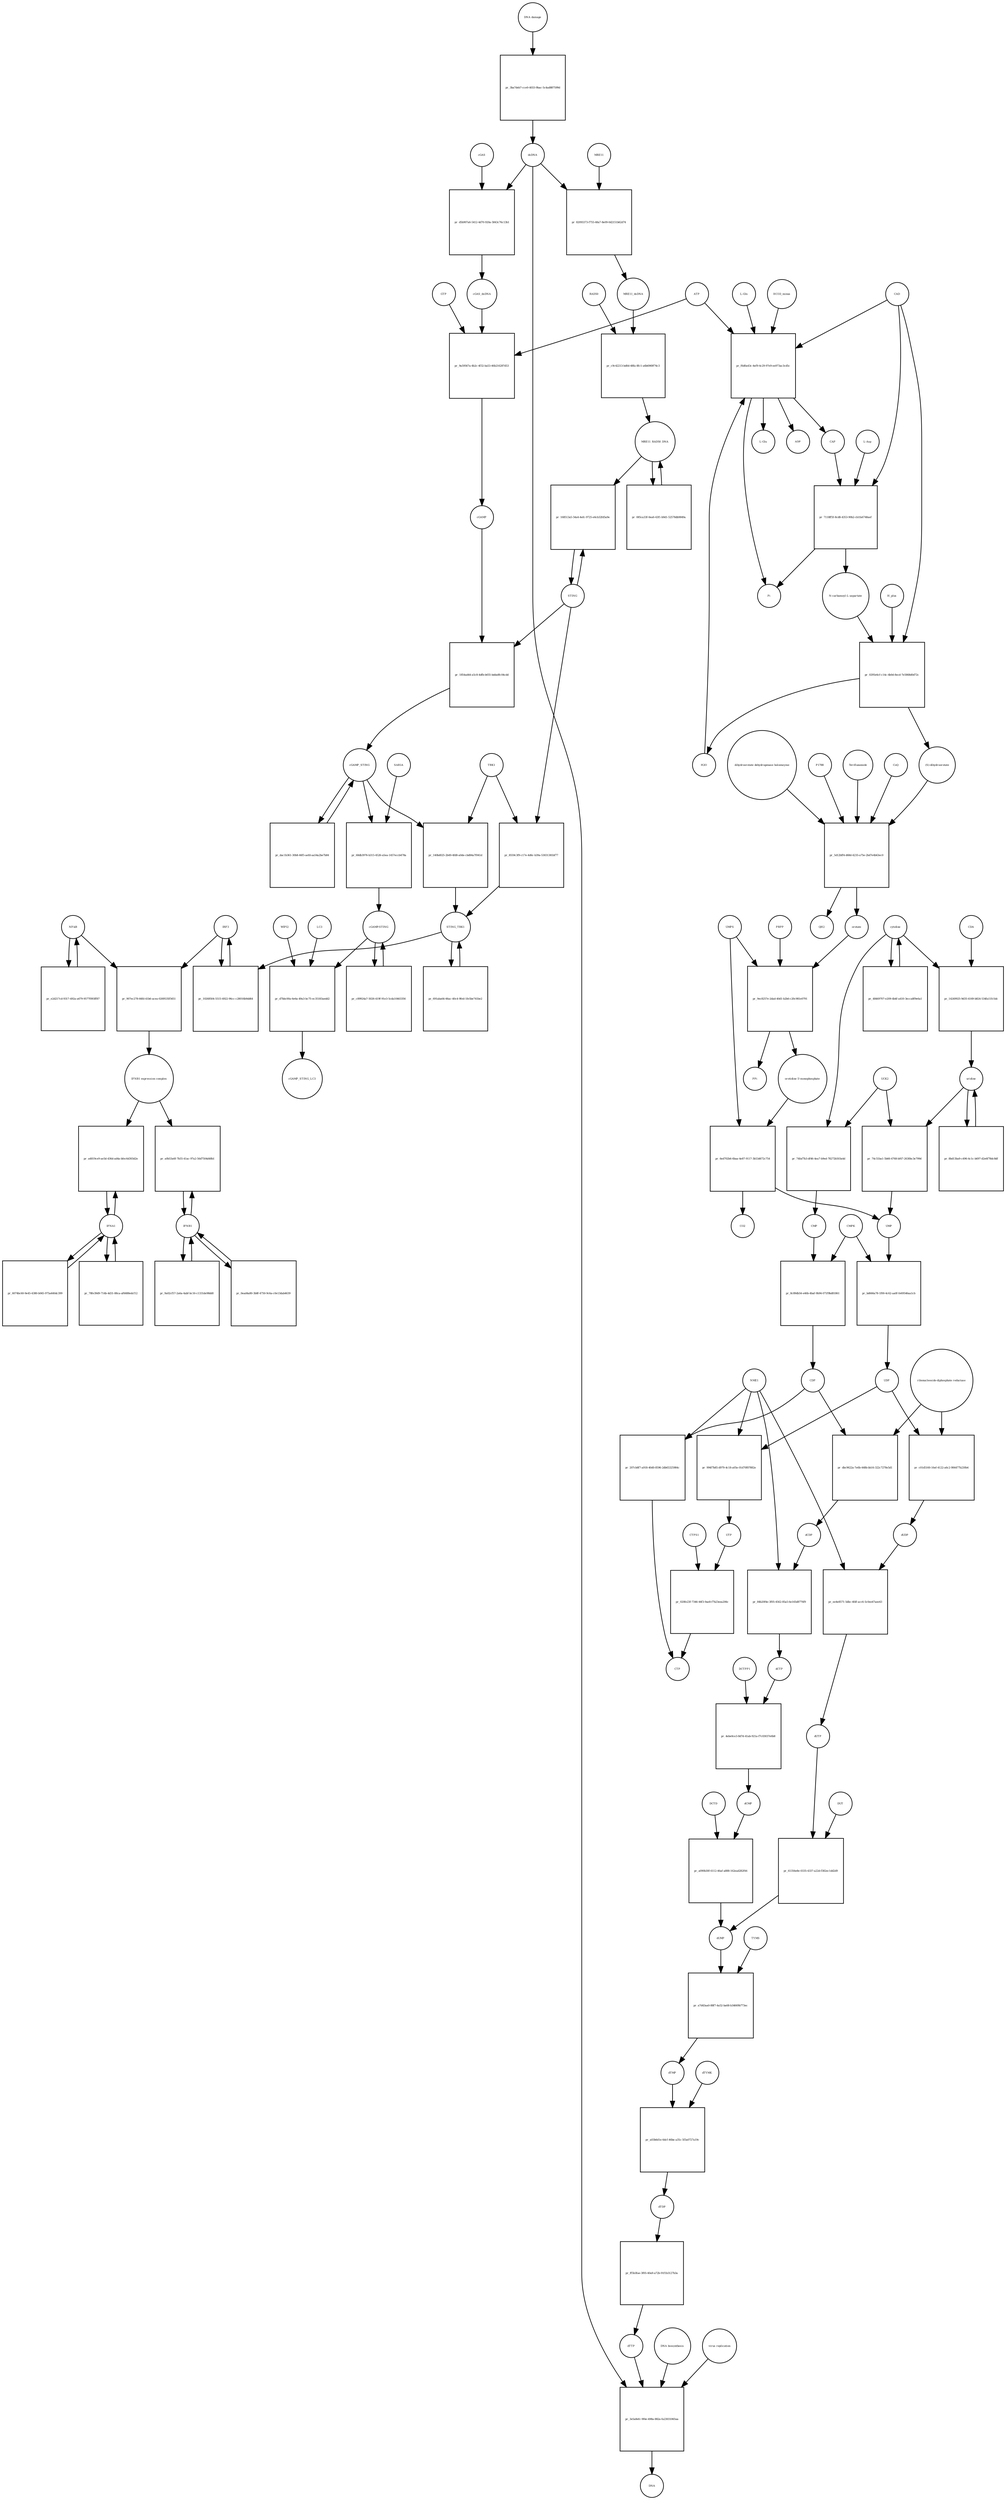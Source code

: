 strict digraph  {
"NF-kB" [annotation="urn_miriam_obo.go_GO%3A0071159", bipartite=0, cls=complex, fontsize=4, label="NF-kB", shape=circle];
"pr_907ec278-66fd-41b6-acea-0269535f5651" [annotation="", bipartite=1, cls=process, fontsize=4, label="pr_907ec278-66fd-41b6-acea-0269535f5651", shape=square];
"IFNB1 expression complex" [annotation="", bipartite=0, cls=complex, fontsize=4, label="IFNB1 expression complex", shape=circle];
IRF3 [annotation="urn_miriam_hgnc_6118|urn_miriam_uniprot_Q14653|urn_miriam_ensembl_ENSG00000126456|urn_miriam_refseq_NM_001571|urn_miriam_hgnc.symbol_IRF3|urn_miriam_ncbigene_3661", bipartite=0, cls="macromolecule multimer", fontsize=4, label=IRF3, shape=circle];
dCDP [annotation="urn_miriam_obo.chebi_CHEBI%3A28846", bipartite=0, cls="simple chemical", fontsize=4, label=dCDP, shape=circle];
"pr_84b20f4e-3f05-4562-85a5-6e165d8776f9" [annotation="", bipartite=1, cls=process, fontsize=4, label="pr_84b20f4e-3f05-4562-85a5-6e165d8776f9", shape=square];
dCTP [annotation="urn_miriam_obo.chebi_CHEBI%3A16311", bipartite=0, cls="simple chemical", fontsize=4, label=dCTP, shape=circle];
NME1 [annotation="urn_miriam_uniprot_P15531|urn_miriam_hgnc_7849", bipartite=0, cls=macromolecule, fontsize=4, label=NME1, shape=circle];
uridine [annotation="urn_miriam_obo.chebi_CHEBI%3A16704", bipartite=0, cls="simple chemical", fontsize=4, label=uridine, shape=circle];
"pr_74c51ba1-5b66-4768-bf47-2630bc3e799d" [annotation="", bipartite=1, cls=process, fontsize=4, label="pr_74c51ba1-5b66-4768-bf47-2630bc3e799d", shape=square];
UMP [annotation="urn_miriam_obo.chebi_CHEBI%3A57865", bipartite=0, cls="simple chemical", fontsize=4, label=UMP, shape=circle];
UCK2 [annotation="urn_miriam_uniprot_Q9HA47|urn_miriam_hgnc_HGNC%3A12562", bipartite=0, cls=macromolecule, fontsize=4, label=UCK2, shape=circle];
"orotidine 5'-monophosphate" [annotation="urn_miriam_obo.chebi_CHEBI%3A15842", bipartite=0, cls="simple chemical", fontsize=4, label="orotidine 5'-monophosphate", shape=circle];
"pr_6ed702b6-6baa-4e87-9117-3b53d672c754" [annotation="", bipartite=1, cls=process, fontsize=4, label="pr_6ed702b6-6baa-4e87-9117-3b53d672c754", shape=square];
UMPS [annotation="urn_miriam_ncbigene_7372|urn_miriam_refseq_NM_000373|urn_miriam_hgnc.symbol_UMPS|urn_miriam_hgnc_12563|urn_miriam_ensembl_ENSG00000114491|urn_miriam_uniprot_P11172", bipartite=0, cls="macromolecule multimer", fontsize=4, label=UMPS, shape=circle];
CO2 [annotation="urn_miriam_obo.chebi_CHEBI%3A16526", bipartite=0, cls="simple chemical", fontsize=4, label=CO2, shape=circle];
UTP [annotation="urn_miriam_obo.chebi_CHEBI%3A15713", bipartite=0, cls="simple chemical", fontsize=4, label=UTP, shape=circle];
"pr_020fe23f-7346-44f3-9ae8-f7b23eea206c" [annotation="", bipartite=1, cls=process, fontsize=4, label="pr_020fe23f-7346-44f3-9ae8-f7b23eea206c", shape=square];
CTP [annotation="urn_miriam_obo.chebi_CHEBI%3A17677", bipartite=0, cls="simple chemical", fontsize=4, label=CTP, shape=circle];
CTPS1 [annotation="urn_miriam_hgnc_HGNC%3A2519|urn_miriam_uniprot_P17812", bipartite=0, cls=macromolecule, fontsize=4, label=CTPS1, shape=circle];
UDP [annotation="urn_miriam_obo.chebi_CHEBI%3A17659", bipartite=0, cls="simple chemical", fontsize=4, label=UDP, shape=circle];
"pr_c01d5160-16ef-4122-a6c2-984477b230b4" [annotation="", bipartite=1, cls=process, fontsize=4, label="pr_c01d5160-16ef-4122-a6c2-984477b230b4", shape=square];
dUDP [annotation="urn_miriam_obo.chebi_CHEBI%3A28850", bipartite=0, cls="simple chemical", fontsize=4, label=dUDP, shape=circle];
"ribonucleoside-diphosphate reductase" [annotation="urn_miriam_brenda_1.17.4.1|urn_miriam_obo.go_GO%3A0005971", bipartite=0, cls=complex, fontsize=4, label="ribonucleoside-diphosphate reductase", shape=circle];
IFNB1 [annotation="urn_miriam_ensembl_ENSG00000171855|urn_miriam_hgnc.symbol_IFNB1|urn_miriam_hgnc_5434|urn_miriam_uniprot_P01574|urn_miriam_refseq_NM_002176|urn_miriam_ncbigene_3456", bipartite=0, cls=macromolecule, fontsize=4, label=IFNB1, shape=circle];
"pr_a0b53a6f-7b55-41ac-97a2-56d7504d48b1" [annotation="", bipartite=1, cls=process, fontsize=4, label="pr_a0b53a6f-7b55-41ac-97a2-56d7504d48b1", shape=square];
"pr_bd666a78-1f00-4c62-aa0f-fe69546aa1cb" [annotation="", bipartite=1, cls=process, fontsize=4, label="pr_bd666a78-1f00-4c62-aa0f-fe69546aa1cb", shape=square];
CMPK [annotation="urn_miriam_uniprot_P30085|urn_miriam_hgnc_HGNC%3A18170", bipartite=0, cls=macromolecule, fontsize=4, label=CMPK, shape=circle];
"cGAMP-STING" [annotation="", bipartite=0, cls=complex, fontsize=4, label="cGAMP-STING", shape=circle];
"pr_c89924a7-5026-419f-91e3-5cda10463356" [annotation="", bipartite=1, cls=process, fontsize=4, label="pr_c89924a7-5026-419f-91e3-5cda10463356", shape=square];
IFNA1 [annotation="urn_miriam_hgnc.symbol_IFNA1|urn_miriam_ncbigene_3439|urn_miriam_refseq_NM_024013|urn_miriam_uniprot_P01562|urn_miriam_hgnc_5417|urn_miriam_ensembl_ENSG00000197919", bipartite=0, cls=macromolecule, fontsize=4, label=IFNA1, shape=circle];
"pr_a4819ce9-ae5d-436d-ad4a-bfec6d303d2e" [annotation="", bipartite=1, cls=process, fontsize=4, label="pr_a4819ce9-ae5d-436d-ad4a-bfec6d303d2e", shape=square];
"pr_8bd13ba9-c496-4c1c-b697-d2e6f78dc8df" [annotation="", bipartite=1, cls=process, fontsize=4, label="pr_8bd13ba9-c496-4c1c-b697-d2e6f78dc8df", shape=square];
CDP [annotation="urn_miriam_obo.chebi_CHEBI%3A17239", bipartite=0, cls="simple chemical", fontsize=4, label=CDP, shape=circle];
"pr_dbc9622a-7e6b-448b-bb16-322c7278e5d1" [annotation="", bipartite=1, cls=process, fontsize=4, label="pr_dbc9622a-7e6b-448b-bb16-322c7278e5d1", shape=square];
"pr_207cb8f7-a918-40d0-8596-2db65325984c" [annotation="", bipartite=1, cls=process, fontsize=4, label="pr_207cb8f7-a918-40d0-8596-2db65325984c", shape=square];
dTDP [annotation="urn_miriam_obo.chebi_CHEBI%3A18075", bipartite=0, cls="simple chemical", fontsize=4, label=dTDP, shape=circle];
"pr_ff5b3fae-3f05-40a9-a72b-91f1b3127b3a" [annotation="", bipartite=1, cls=process, fontsize=4, label="pr_ff5b3fae-3f05-40a9-a72b-91f1b3127b3a", shape=square];
dTTP [annotation="urn_miriam_obo.chebi_CHEBI%3A18077", bipartite=0, cls="simple chemical", fontsize=4, label=dTTP, shape=circle];
CMP [annotation="urn_miriam_obo.chebi_CHEBI%3A17361", bipartite=0, cls="simple chemical", fontsize=4, label=CMP, shape=circle];
"pr_8c89db54-e46b-4baf-9b94-071f9bd81861" [annotation="", bipartite=1, cls=process, fontsize=4, label="pr_8c89db54-e46b-4baf-9b94-071f9bd81861", shape=square];
dUMP [annotation="urn_miriam_obo.chebi_CHEBI%3A17622", bipartite=0, cls="simple chemical", fontsize=4, label=dUMP, shape=circle];
"pr_a7d43aa0-88f7-4a52-ba68-b34669b773ec" [annotation="", bipartite=1, cls=process, fontsize=4, label="pr_a7d43aa0-88f7-4a52-ba68-b34669b773ec", shape=square];
dTMP [annotation="urn_miriam_obo.chebi_CHEBI%3A17013", bipartite=0, cls="simple chemical", fontsize=4, label=dTMP, shape=circle];
TYMS [annotation="urn_miriam_uniprot_P04818|urn_miriam_hgnc_HGNC%3A12441", bipartite=0, cls=macromolecule, fontsize=4, label=TYMS, shape=circle];
dsDNA [annotation="urn_miriam_obo.chebi_CHEBI%3A75909", bipartite=0, cls="simple chemical", fontsize=4, label=dsDNA, shape=circle];
"pr_3e5a8efc-9f4e-498a-882a-fa23031065aa" [annotation="", bipartite=1, cls=process, fontsize=4, label="pr_3e5a8efc-9f4e-498a-882a-fa23031065aa", shape=square];
DNA [annotation="", bipartite=0, cls="nucleic acid feature", fontsize=4, label=DNA, shape=circle];
"DNA biosynthesis" [annotation="urn_miriam_obo.go_GO%3A0071897", bipartite=0, cls=phenotype, fontsize=4, label="DNA biosynthesis", shape=circle];
"virus replication" [annotation="urn_miriam_obo.go_GO%3A0019079", bipartite=0, cls=phenotype, fontsize=4, label="virus replication", shape=circle];
MRE11_RAD50_DNA [annotation="", bipartite=0, cls=complex, fontsize=4, label=MRE11_RAD50_DNA, shape=circle];
"pr_085ca33f-0ea6-43f1-b9d1-52578db9849a" [annotation="", bipartite=1, cls=process, fontsize=4, label="pr_085ca33f-0ea6-43f1-b9d1-52578db9849a", shape=square];
"pr_4ebe0ce3-8d7d-41ab-921a-f7c03037e6b8" [annotation="", bipartite=1, cls=process, fontsize=4, label="pr_4ebe0ce3-8d7d-41ab-921a-f7c03037e6b8", shape=square];
dCMP [annotation="urn_miriam_obo.chebi_CHEBI%3A15918", bipartite=0, cls="simple chemical", fontsize=4, label=dCMP, shape=circle];
DCTPP1 [annotation="urn_miriam_uniprot_Q9H773|urn_miriam_hgnc_HGNC%3A28777", bipartite=0, cls=macromolecule, fontsize=4, label=DCTPP1, shape=circle];
"pr_0ead4a80-3b8f-4750-9c6a-c0e13dab4639" [annotation="", bipartite=1, cls=process, fontsize=4, label="pr_0ead4a80-3b8f-4750-9c6a-c0e13dab4639", shape=square];
"pr_9a02cf57-2a6a-4abf-bc16-c1331de98dd0" [annotation="", bipartite=1, cls=process, fontsize=4, label="pr_9a02cf57-2a6a-4abf-bc16-c1331de98dd0", shape=square];
ATP [annotation="urn_miriam_obo.chebi_CHEBI%3A15422", bipartite=0, cls="simple chemical", fontsize=4, label=ATP, shape=circle];
"pr_9a59567a-4b2c-4f32-ba53-46b216287d53" [annotation="", bipartite=1, cls=process, fontsize=4, label="pr_9a59567a-4b2c-4f32-ba53-46b216287d53", shape=square];
GTP [annotation="urn_miriam_obo.chebi_CHEBI%3A15996", bipartite=0, cls="simple chemical", fontsize=4, label=GTP, shape=circle];
cGAMP [annotation="urn_miriam_obo.chebi_CHEBI%3A75947", bipartite=0, cls="simple chemical", fontsize=4, label=cGAMP, shape=circle];
cGAS_dsDNA [annotation=urn_miriam_pubmed_28363908, bipartite=0, cls=complex, fontsize=4, label=cGAS_dsDNA, shape=circle];
cytidine [annotation="urn_miriam_obo.chebi_CHEBI%3A17562", bipartite=0, cls="simple chemical", fontsize=4, label=cytidine, shape=circle];
"pr_74faf7b3-df46-4ea7-b9ed-78272b503a4d" [annotation="", bipartite=1, cls=process, fontsize=4, label="pr_74faf7b3-df46-4ea7-b9ed-78272b503a4d", shape=square];
"pr_1854ad44-a5c8-4dfb-b655-bdda8fc04cdd" [annotation="", bipartite=1, cls=process, fontsize=4, label="pr_1854ad44-a5c8-4dfb-b655-bdda8fc04cdd", shape=square];
STING [annotation=urn_miriam_uniprot_Q86WV6, bipartite=0, cls="macromolecule multimer", fontsize=4, label=STING, shape=circle];
cGAMP_STING [annotation="urn_miriam_obo.go_GO%3A1990231", bipartite=0, cls=complex, fontsize=4, label=cGAMP_STING, shape=circle];
"L-Gln" [annotation="urn_miriam_obo.chebi_CHEBI%3A18050", bipartite=0, cls="simple chemical", fontsize=4, label="L-Gln", shape=circle];
"pr_f6d0a43c-4ef9-4c29-97e9-ee973ac3cd5c" [annotation="", bipartite=1, cls=process, fontsize=4, label="pr_f6d0a43c-4ef9-4c29-97e9-ee973ac3cd5c", shape=square];
CAP [annotation="urn_miriam_obo.chebi_CHEBI%3A17672", bipartite=0, cls="simple chemical", fontsize=4, label=CAP, shape=circle];
CAD [annotation="urn_miriam_refseq_NM_001306079|urn_miriam_hgnc_1424|urn_miriam_hgnc.symbol_CAD|urn_miriam_uniprot_P27708|urn_miriam_ncbigene_790|urn_miriam_ensembl_ENSG00000084774", bipartite=0, cls=macromolecule, fontsize=4, label=CAD, shape=circle];
HCO3_minus [annotation="urn_miriam_obo.chebi_CHEBI%3A17544", bipartite=0, cls="simple chemical", fontsize=4, label=HCO3_minus, shape=circle];
H2O [annotation="urn_miriam_obo.chebi_CHEBI%3A15377", bipartite=0, cls="simple chemical", fontsize=4, label=H2O, shape=circle];
"L-Glu" [annotation="urn_miriam_obo.chebi_CHEBI%3A16015", bipartite=0, cls="simple chemical", fontsize=4, label="L-Glu", shape=circle];
ADP [annotation="urn_miriam_obo.chebi_CHEBI%3A16761", bipartite=0, cls="simple chemical", fontsize=4, label=ADP, shape=circle];
Pi [annotation="urn_miriam_obo.chebi_CHEBI%3A18367", bipartite=0, cls="simple chemical", fontsize=4, label=Pi, shape=circle];
"pr_994f7b85-d979-4c18-a05e-01d70f87882e" [annotation="", bipartite=1, cls=process, fontsize=4, label="pr_994f7b85-d979-4c18-a05e-01d70f87882e", shape=square];
"N-carbamoyl-L-aspartate" [annotation="urn_miriam_obo.chebi_CHEBI%3A32814", bipartite=0, cls="simple chemical", fontsize=4, label="N-carbamoyl-L-aspartate", shape=circle];
"pr_0295e6cf-c14c-4b0d-8ecd-7e5868d0d72c" [annotation="", bipartite=1, cls=process, fontsize=4, label="pr_0295e6cf-c14c-4b0d-8ecd-7e5868d0d72c", shape=square];
"(S)-dihydroorotate" [annotation="urn_miriam_obo.chebi_CHEBI%3A30864", bipartite=0, cls="simple chemical", fontsize=4, label="(S)-dihydroorotate", shape=circle];
H_plus [annotation="urn_miriam_obo.chebi_CHEBI%3A15378", bipartite=0, cls="simple chemical", fontsize=4, label=H_plus, shape=circle];
"pr_e2d217cd-9317-492a-a679-9577f093ff87" [annotation="", bipartite=1, cls=process, fontsize=4, label="pr_e2d217cd-9317-492a-a679-9577f093ff87", shape=square];
"pr_78fe39d9-714b-4d31-88ca-af6688edcf12" [annotation="", bipartite=1, cls=process, fontsize=4, label="pr_78fe39d9-714b-4d31-88ca-af6688edcf12", shape=square];
TBK1 [annotation="urn_miriam_hgnc.symbol_TBK1|urn_miriam_ensembl_ENSG00000183735|urn_miriam_uniprot_Q9UHD2|urn_miriam_refseq_NM_013254|urn_miriam_hgnc_11584|urn_miriam_ncbigene_29110", bipartite=0, cls=macromolecule, fontsize=4, label=TBK1, shape=circle];
"pr_140bd025-2b49-4fd8-a0de-cbd84a7f041d" [annotation="", bipartite=1, cls=process, fontsize=4, label="pr_140bd025-2b49-4fd8-a0de-cbd84a7f041d", shape=square];
STING_TBK1 [annotation=urn_miriam_pubmed_30842653, bipartite=0, cls=complex, fontsize=4, label=STING_TBK1, shape=circle];
"pr_168513a5-54a4-4efc-9725-e6cb32fd5a9e" [annotation="", bipartite=1, cls=process, fontsize=4, label="pr_168513a5-54a4-4efc-9725-e6cb32fd5a9e", shape=square];
"pr_6074bc60-9e45-4380-b045-975a440dc399" [annotation="", bipartite=1, cls=process, fontsize=4, label="pr_6074bc60-9e45-4380-b045-975a440dc399", shape=square];
"pr_d5b907a6-5412-4d70-920a-5843c76c13b1" [annotation="", bipartite=1, cls=process, fontsize=4, label="pr_d5b907a6-5412-4d70-920a-5843c76c13b1", shape=square];
cGAS [annotation="urn_miriam_ensembl_ENSG00000164430|urn_miriam_hgnc_21367|urn_miriam_ncbigene_115004|urn_miriam_uniprot_Q8N884|urn_miriam_hgnc.symbol_CGAS|urn_miriam_refseq_NM_138441", bipartite=0, cls=macromolecule, fontsize=4, label=cGAS, shape=circle];
"pr_691aba64-66ac-40c4-9fed-1fe5be741be2" [annotation="", bipartite=1, cls=process, fontsize=4, label="pr_691aba64-66ac-40c4-9fed-1fe5be741be2", shape=square];
orotate [annotation="urn_miriam_obo.chebi_CHEBI%3A30839", bipartite=0, cls="simple chemical", fontsize=4, label=orotate, shape=circle];
"pr_9ec8257e-2dad-40d1-b2b6-c20c981e0791" [annotation="", bipartite=1, cls=process, fontsize=4, label="pr_9ec8257e-2dad-40d1-b2b6-c20c981e0791", shape=square];
PRPP [annotation="urn_miriam_obo.chebi_CHEBI%3A17111", bipartite=0, cls="simple chemical", fontsize=4, label=PRPP, shape=circle];
PPi [annotation="urn_miriam_obo.chebi_CHEBI%3A18361", bipartite=0, cls="simple chemical", fontsize=4, label=PPi, shape=circle];
"pr_48469707-e209-4b4f-a410-3ecca8f9e6a1" [annotation="", bipartite=1, cls=process, fontsize=4, label="pr_48469707-e209-4b4f-a410-3ecca8f9e6a1", shape=square];
"pr_10268504-5515-4922-96cc-c28016b9dd64" [annotation="", bipartite=1, cls=process, fontsize=4, label="pr_10268504-5515-4922-96cc-c28016b9dd64", shape=square];
"pr_dac1b361-30b8-46f5-aefd-aa54a2be7b84" [annotation="", bipartite=1, cls=process, fontsize=4, label="pr_dac1b361-30b8-46f5-aefd-aa54a2be7b84", shape=square];
RAD50 [annotation="urn_miriam_ncbigene_10111|urn_miriam_refseq_NM_005732|urn_miriam_uniprot_Q92878|urn_miriam_hgnc.symbol_RAD50|urn_miriam_ensembl_ENSG00000113522|urn_miriam_hgnc_9816", bipartite=0, cls="macromolecule multimer", fontsize=4, label=RAD50, shape=circle];
"pr_c9c42213-bd0d-48fa-8fc1-a6b6969f74c3" [annotation="", bipartite=1, cls=process, fontsize=4, label="pr_c9c42213-bd0d-48fa-8fc1-a6b6969f74c3", shape=square];
MRE11_dsDNA [annotation="urn_miriam_obo.go_GO%3A0003690", bipartite=0, cls=complex, fontsize=4, label=MRE11_dsDNA, shape=circle];
"pr_5d12bff4-d68d-4235-a75e-2bd7e4b63ec0" [annotation="", bipartite=1, cls=process, fontsize=4, label="pr_5d12bff4-d68d-4235-a75e-2bd7e4b63ec0", shape=square];
"dihydroorotate dehydrogenase holoenzyme" [annotation="urn_miriam_ncbigene_1723|urn_miriam_hgnc_HGNC%3A2867|urn_miriam_hgnc.symbol_DHODH", bipartite=0, cls="simple chemical", fontsize=4, label="dihydroorotate dehydrogenase holoenzyme", shape=circle];
P1788 [annotation=urn_miriam_pubmed_31740051, bipartite=0, cls="simple chemical", fontsize=4, label=P1788, shape=circle];
Teriflunomide [annotation=urn_miriam_drugbank_DB08880, bipartite=0, cls="simple chemical", fontsize=4, label=Teriflunomide, shape=circle];
CoQ [annotation="urn_miriam_obo.chebi_CHEBI%3A16389", bipartite=0, cls="simple chemical", fontsize=4, label=CoQ, shape=circle];
QH2 [annotation="urn_miriam_obo.chebi_CHEBI%3A17976", bipartite=0, cls="simple chemical", fontsize=4, label=QH2, shape=circle];
"pr_ee4e8571-5dbc-4fdf-acc6-5c0ee47aee43" [annotation="", bipartite=1, cls=process, fontsize=4, label="pr_ee4e8571-5dbc-4fdf-acc6-5c0ee47aee43", shape=square];
dUTP [annotation="urn_miriam_obo.chebi_CHEBI%3A17625", bipartite=0, cls="simple chemical", fontsize=4, label=dUTP, shape=circle];
"pr_14249925-9d35-4169-b824-534fa11fc5dc" [annotation="", bipartite=1, cls=process, fontsize=4, label="pr_14249925-9d35-4169-b824-534fa11fc5dc", shape=square];
CDA [annotation="urn_miriam_uniprot_P32320|urn_miriam_ncbigene_978|urn_miriam_refseq_NM_001785|urn_miriam_ensembl_ENSG00000158825|urn_miriam_hgnc.symbol_CDA|urn_miriam_hgnc_1712", bipartite=0, cls=macromolecule, fontsize=4, label=CDA, shape=circle];
"pr_61356e8e-0335-4337-a22d-f382ec1dd2d9" [annotation="", bipartite=1, cls=process, fontsize=4, label="pr_61356e8e-0335-4337-a22d-f382ec1dd2d9", shape=square];
DUT [annotation="urn_miriam_hgnc_HGNC%3A3078|urn_miriam_uniprot_P33316", bipartite=0, cls=macromolecule, fontsize=4, label=DUT, shape=circle];
"pr_d7bbc00a-6e6a-49a3-bc75-ec35183aedd2" [annotation="", bipartite=1, cls=process, fontsize=4, label="pr_d7bbc00a-6e6a-49a3-bc75-ec35183aedd2", shape=square];
LC3 [annotation="", bipartite=0, cls=macromolecule, fontsize=4, label=LC3, shape=circle];
cGAMP_STING_LC3 [annotation="", bipartite=0, cls=complex, fontsize=4, label=cGAMP_STING_LC3, shape=circle];
WIPI2 [annotation="urn_miriam_refseq_NM_015610|urn_miriam_hgnc_32225|urn_miriam_hgnc.symbol_WIPI2|urn_miriam_ensembl_ENSG00000157954|urn_miriam_ncbigene_26100|urn_miriam_uniprot_Q9Y4P8", bipartite=0, cls=macromolecule, fontsize=4, label=WIPI2, shape=circle];
"pr_7118ff5f-8cd8-4353-90b2-cb1fa6748aef" [annotation="", bipartite=1, cls=process, fontsize=4, label="pr_7118ff5f-8cd8-4353-90b2-cb1fa6748aef", shape=square];
"L-Asp" [annotation="urn_miriam_obo.chebi_CHEBI%3A29991", bipartite=0, cls="simple chemical", fontsize=4, label="L-Asp", shape=circle];
"pr_82093373-f755-48a7-8e09-0d2151b62d74" [annotation="", bipartite=1, cls=process, fontsize=4, label="pr_82093373-f755-48a7-8e09-0d2151b62d74", shape=square];
MRE11 [annotation="urn_miriam_hgnc.symbol_MRE11|urn_miriam_ncbigene_4361|urn_miriam_uniprot_P49959|urn_miriam_ensembl_ENSG00000020922|urn_miriam_refseq_NM_005591|urn_miriam_hgnc_7230", bipartite=0, cls="macromolecule multimer", fontsize=4, label=MRE11, shape=circle];
"pr_a03b6d1e-6dcf-46be-a35c-5f3a0727a19c" [annotation="", bipartite=1, cls=process, fontsize=4, label="pr_a03b6d1e-6dcf-46be-a35c-5f3a0727a19c", shape=square];
dTYMK [annotation="urn_miriam_uniprot_P23919|urn_miriam_hgnc_HGNC%3A3061", bipartite=0, cls=macromolecule, fontsize=4, label=dTYMK, shape=circle];
"pr_68db3976-b315-4526-a5ea-1457eccb478a" [annotation="", bipartite=1, cls=process, fontsize=4, label="pr_68db3976-b315-4526-a5ea-1457eccb478a", shape=square];
SAR1A [annotation="urn_miriam_uniprot_Q9NR31|urn_miriam_ensembl_ENSG00000079332|urn_miriam_hgnc_10534|urn_miriam_hgnc.symbol_SAR1A|urn_miriam_refseq_NM_001142648|urn_miriam_ncbigene_56681", bipartite=0, cls=macromolecule, fontsize=4, label=SAR1A, shape=circle];
"pr_8559c3f9-c17e-4d6c-b39a-53031381bf77" [annotation="", bipartite=1, cls=process, fontsize=4, label="pr_8559c3f9-c17e-4d6c-b39a-53031381bf77", shape=square];
"pr_3ba7deb7-cce0-4033-9bac-5c4ad887599d" [annotation="", bipartite=1, cls=process, fontsize=4, label="pr_3ba7deb7-cce0-4033-9bac-5c4ad887599d", shape=square];
"DNA damage" [annotation="", bipartite=0, cls=phenotype, fontsize=4, label="DNA damage", shape=circle];
"pr_a090b30f-6112-46af-a888-162ead282f44" [annotation="", bipartite=1, cls=process, fontsize=4, label="pr_a090b30f-6112-46af-a888-162ead282f44", shape=square];
DCTD [annotation="urn_miriam_uniprot_P32321|urn_miriam_hgnc_HGNC%3A2710", bipartite=0, cls=macromolecule, fontsize=4, label=DCTD, shape=circle];
"NF-kB" -> "pr_907ec278-66fd-41b6-acea-0269535f5651"  [annotation="", interaction_type=consumption];
"NF-kB" -> "pr_e2d217cd-9317-492a-a679-9577f093ff87"  [annotation="", interaction_type=consumption];
"pr_907ec278-66fd-41b6-acea-0269535f5651" -> "IFNB1 expression complex"  [annotation="", interaction_type=production];
"IFNB1 expression complex" -> "pr_a0b53a6f-7b55-41ac-97a2-56d7504d48b1"  [annotation=urn_miriam_pubmed_20610653, interaction_type=stimulation];
"IFNB1 expression complex" -> "pr_a4819ce9-ae5d-436d-ad4a-bfec6d303d2e"  [annotation=urn_miriam_pubmed_16979567, interaction_type=stimulation];
IRF3 -> "pr_907ec278-66fd-41b6-acea-0269535f5651"  [annotation="", interaction_type=consumption];
IRF3 -> "pr_10268504-5515-4922-96cc-c28016b9dd64"  [annotation="", interaction_type=consumption];
dCDP -> "pr_84b20f4e-3f05-4562-85a5-6e165d8776f9"  [annotation="", interaction_type=consumption];
"pr_84b20f4e-3f05-4562-85a5-6e165d8776f9" -> dCTP  [annotation="", interaction_type=production];
dCTP -> "pr_4ebe0ce3-8d7d-41ab-921a-f7c03037e6b8"  [annotation="", interaction_type=consumption];
NME1 -> "pr_84b20f4e-3f05-4562-85a5-6e165d8776f9"  [annotation=urn_miriam_pubmed_17827303, interaction_type=catalysis];
NME1 -> "pr_207cb8f7-a918-40d0-8596-2db65325984c"  [annotation=urn_miriam_pubmed_28458037, interaction_type=catalysis];
NME1 -> "pr_994f7b85-d979-4c18-a05e-01d70f87882e"  [annotation=urn_miriam_pubmed_28458037, interaction_type=catalysis];
NME1 -> "pr_ee4e8571-5dbc-4fdf-acc6-5c0ee47aee43"  [annotation=urn_miriam_pubmed_17827303, interaction_type=catalysis];
uridine -> "pr_74c51ba1-5b66-4768-bf47-2630bc3e799d"  [annotation="", interaction_type=consumption];
uridine -> "pr_8bd13ba9-c496-4c1c-b697-d2e6f78dc8df"  [annotation="", interaction_type=consumption];
"pr_74c51ba1-5b66-4768-bf47-2630bc3e799d" -> UMP  [annotation="", interaction_type=production];
UMP -> "pr_bd666a78-1f00-4c62-aa0f-fe69546aa1cb"  [annotation="", interaction_type=consumption];
UCK2 -> "pr_74c51ba1-5b66-4768-bf47-2630bc3e799d"  [annotation=urn_miriam_pubmed_15130468, interaction_type=catalysis];
UCK2 -> "pr_74faf7b3-df46-4ea7-b9ed-78272b503a4d"  [annotation=urn_miriam_pubmed_15130468, interaction_type=catalysis];
"orotidine 5'-monophosphate" -> "pr_6ed702b6-6baa-4e87-9117-3b53d672c754"  [annotation="", interaction_type=consumption];
"pr_6ed702b6-6baa-4e87-9117-3b53d672c754" -> UMP  [annotation="", interaction_type=production];
"pr_6ed702b6-6baa-4e87-9117-3b53d672c754" -> CO2  [annotation="", interaction_type=production];
UMPS -> "pr_6ed702b6-6baa-4e87-9117-3b53d672c754"  [annotation=urn_miriam_reactome_REACT_1698, interaction_type=catalysis];
UMPS -> "pr_9ec8257e-2dad-40d1-b2b6-c20c981e0791"  [annotation=urn_miriam_reactome_REACT_1698, interaction_type=catalysis];
UTP -> "pr_020fe23f-7346-44f3-9ae8-f7b23eea206c"  [annotation="", interaction_type=consumption];
"pr_020fe23f-7346-44f3-9ae8-f7b23eea206c" -> CTP  [annotation="", interaction_type=production];
CTPS1 -> "pr_020fe23f-7346-44f3-9ae8-f7b23eea206c"  [annotation=urn_miriam_pubmed_5411547, interaction_type=catalysis];
UDP -> "pr_c01d5160-16ef-4122-a6c2-984477b230b4"  [annotation="", interaction_type=consumption];
UDP -> "pr_994f7b85-d979-4c18-a05e-01d70f87882e"  [annotation="", interaction_type=consumption];
"pr_c01d5160-16ef-4122-a6c2-984477b230b4" -> dUDP  [annotation="", interaction_type=production];
dUDP -> "pr_ee4e8571-5dbc-4fdf-acc6-5c0ee47aee43"  [annotation="", interaction_type=consumption];
"ribonucleoside-diphosphate reductase" -> "pr_c01d5160-16ef-4122-a6c2-984477b230b4"  [annotation=urn_miriam_pubmed_24809024, interaction_type=catalysis];
"ribonucleoside-diphosphate reductase" -> "pr_dbc9622a-7e6b-448b-bb16-322c7278e5d1"  [annotation=urn_miriam_pubmed_24809024, interaction_type=catalysis];
IFNB1 -> "pr_a0b53a6f-7b55-41ac-97a2-56d7504d48b1"  [annotation="", interaction_type=consumption];
IFNB1 -> "pr_0ead4a80-3b8f-4750-9c6a-c0e13dab4639"  [annotation="", interaction_type=consumption];
IFNB1 -> "pr_9a02cf57-2a6a-4abf-bc16-c1331de98dd0"  [annotation="", interaction_type=consumption];
"pr_a0b53a6f-7b55-41ac-97a2-56d7504d48b1" -> IFNB1  [annotation="", interaction_type=production];
"pr_bd666a78-1f00-4c62-aa0f-fe69546aa1cb" -> UDP  [annotation="", interaction_type=production];
CMPK -> "pr_bd666a78-1f00-4c62-aa0f-fe69546aa1cb"  [annotation=urn_miriam_pubmed_10462544, interaction_type=catalysis];
CMPK -> "pr_8c89db54-e46b-4baf-9b94-071f9bd81861"  [annotation=urn_miriam_pubmed_10462544, interaction_type=catalysis];
"cGAMP-STING" -> "pr_c89924a7-5026-419f-91e3-5cda10463356"  [annotation="", interaction_type=consumption];
"cGAMP-STING" -> "pr_d7bbc00a-6e6a-49a3-bc75-ec35183aedd2"  [annotation="", interaction_type=consumption];
"pr_c89924a7-5026-419f-91e3-5cda10463356" -> "cGAMP-STING"  [annotation="", interaction_type=production];
IFNA1 -> "pr_a4819ce9-ae5d-436d-ad4a-bfec6d303d2e"  [annotation="", interaction_type=consumption];
IFNA1 -> "pr_78fe39d9-714b-4d31-88ca-af6688edcf12"  [annotation="", interaction_type=consumption];
IFNA1 -> "pr_6074bc60-9e45-4380-b045-975a440dc399"  [annotation="", interaction_type=consumption];
"pr_a4819ce9-ae5d-436d-ad4a-bfec6d303d2e" -> IFNA1  [annotation="", interaction_type=production];
"pr_8bd13ba9-c496-4c1c-b697-d2e6f78dc8df" -> uridine  [annotation="", interaction_type=production];
CDP -> "pr_dbc9622a-7e6b-448b-bb16-322c7278e5d1"  [annotation="", interaction_type=consumption];
CDP -> "pr_207cb8f7-a918-40d0-8596-2db65325984c"  [annotation="", interaction_type=consumption];
"pr_dbc9622a-7e6b-448b-bb16-322c7278e5d1" -> dCDP  [annotation="", interaction_type=production];
"pr_207cb8f7-a918-40d0-8596-2db65325984c" -> CTP  [annotation="", interaction_type=production];
dTDP -> "pr_ff5b3fae-3f05-40a9-a72b-91f1b3127b3a"  [annotation="", interaction_type=consumption];
"pr_ff5b3fae-3f05-40a9-a72b-91f1b3127b3a" -> dTTP  [annotation="", interaction_type=production];
dTTP -> "pr_3e5a8efc-9f4e-498a-882a-fa23031065aa"  [annotation="", interaction_type=consumption];
CMP -> "pr_8c89db54-e46b-4baf-9b94-071f9bd81861"  [annotation="", interaction_type=consumption];
"pr_8c89db54-e46b-4baf-9b94-071f9bd81861" -> CDP  [annotation="", interaction_type=production];
dUMP -> "pr_a7d43aa0-88f7-4a52-ba68-b34669b773ec"  [annotation="", interaction_type=consumption];
"pr_a7d43aa0-88f7-4a52-ba68-b34669b773ec" -> dTMP  [annotation="", interaction_type=production];
dTMP -> "pr_a03b6d1e-6dcf-46be-a35c-5f3a0727a19c"  [annotation="", interaction_type=consumption];
TYMS -> "pr_a7d43aa0-88f7-4a52-ba68-b34669b773ec"  [annotation=urn_miriam_pubmed_3099389, interaction_type=catalysis];
dsDNA -> "pr_3e5a8efc-9f4e-498a-882a-fa23031065aa"  [annotation="", interaction_type=consumption];
dsDNA -> "pr_d5b907a6-5412-4d70-920a-5843c76c13b1"  [annotation="", interaction_type=consumption];
dsDNA -> "pr_82093373-f755-48a7-8e09-0d2151b62d74"  [annotation="", interaction_type=consumption];
"pr_3e5a8efc-9f4e-498a-882a-fa23031065aa" -> DNA  [annotation="", interaction_type=production];
"DNA biosynthesis" -> "pr_3e5a8efc-9f4e-498a-882a-fa23031065aa"  [annotation="", interaction_type=catalysis];
"virus replication" -> "pr_3e5a8efc-9f4e-498a-882a-fa23031065aa"  [annotation="", interaction_type=inhibition];
MRE11_RAD50_DNA -> "pr_085ca33f-0ea6-43f1-b9d1-52578db9849a"  [annotation="", interaction_type=consumption];
MRE11_RAD50_DNA -> "pr_168513a5-54a4-4efc-9725-e6cb32fd5a9e"  [annotation=urn_miriam_pubmed_23388631, interaction_type=catalysis];
"pr_085ca33f-0ea6-43f1-b9d1-52578db9849a" -> MRE11_RAD50_DNA  [annotation="", interaction_type=production];
"pr_4ebe0ce3-8d7d-41ab-921a-f7c03037e6b8" -> dCMP  [annotation="", interaction_type=production];
dCMP -> "pr_a090b30f-6112-46af-a888-162ead282f44"  [annotation="", interaction_type=consumption];
DCTPP1 -> "pr_4ebe0ce3-8d7d-41ab-921a-f7c03037e6b8"  [annotation=urn_miriam_pubmed_13788541, interaction_type=catalysis];
"pr_0ead4a80-3b8f-4750-9c6a-c0e13dab4639" -> IFNB1  [annotation="", interaction_type=production];
"pr_9a02cf57-2a6a-4abf-bc16-c1331de98dd0" -> IFNB1  [annotation="", interaction_type=production];
ATP -> "pr_9a59567a-4b2c-4f32-ba53-46b216287d53"  [annotation="", interaction_type=consumption];
ATP -> "pr_f6d0a43c-4ef9-4c29-97e9-ee973ac3cd5c"  [annotation="", interaction_type=consumption];
"pr_9a59567a-4b2c-4f32-ba53-46b216287d53" -> cGAMP  [annotation="", interaction_type=production];
GTP -> "pr_9a59567a-4b2c-4f32-ba53-46b216287d53"  [annotation="", interaction_type=consumption];
cGAMP -> "pr_1854ad44-a5c8-4dfb-b655-bdda8fc04cdd"  [annotation="", interaction_type=consumption];
cGAS_dsDNA -> "pr_9a59567a-4b2c-4f32-ba53-46b216287d53"  [annotation=urn_miriam_pubmed_29622565, interaction_type=catalysis];
cytidine -> "pr_74faf7b3-df46-4ea7-b9ed-78272b503a4d"  [annotation="", interaction_type=consumption];
cytidine -> "pr_48469707-e209-4b4f-a410-3ecca8f9e6a1"  [annotation="", interaction_type=consumption];
cytidine -> "pr_14249925-9d35-4169-b824-534fa11fc5dc"  [annotation="", interaction_type=consumption];
"pr_74faf7b3-df46-4ea7-b9ed-78272b503a4d" -> CMP  [annotation="", interaction_type=production];
"pr_1854ad44-a5c8-4dfb-b655-bdda8fc04cdd" -> cGAMP_STING  [annotation="", interaction_type=production];
STING -> "pr_1854ad44-a5c8-4dfb-b655-bdda8fc04cdd"  [annotation="", interaction_type=consumption];
STING -> "pr_168513a5-54a4-4efc-9725-e6cb32fd5a9e"  [annotation="", interaction_type=consumption];
STING -> "pr_8559c3f9-c17e-4d6c-b39a-53031381bf77"  [annotation="", interaction_type=consumption];
cGAMP_STING -> "pr_140bd025-2b49-4fd8-a0de-cbd84a7f041d"  [annotation="", interaction_type=consumption];
cGAMP_STING -> "pr_dac1b361-30b8-46f5-aefd-aa54a2be7b84"  [annotation="", interaction_type=consumption];
cGAMP_STING -> "pr_68db3976-b315-4526-a5ea-1457eccb478a"  [annotation="", interaction_type=consumption];
"L-Gln" -> "pr_f6d0a43c-4ef9-4c29-97e9-ee973ac3cd5c"  [annotation="", interaction_type=consumption];
"pr_f6d0a43c-4ef9-4c29-97e9-ee973ac3cd5c" -> CAP  [annotation="", interaction_type=production];
"pr_f6d0a43c-4ef9-4c29-97e9-ee973ac3cd5c" -> "L-Glu"  [annotation="", interaction_type=production];
"pr_f6d0a43c-4ef9-4c29-97e9-ee973ac3cd5c" -> ADP  [annotation="", interaction_type=production];
"pr_f6d0a43c-4ef9-4c29-97e9-ee973ac3cd5c" -> Pi  [annotation="", interaction_type=production];
CAP -> "pr_7118ff5f-8cd8-4353-90b2-cb1fa6748aef"  [annotation="", interaction_type=consumption];
CAD -> "pr_f6d0a43c-4ef9-4c29-97e9-ee973ac3cd5c"  [annotation=urn_miriam_reactome_REACT_73577, interaction_type=catalysis];
CAD -> "pr_0295e6cf-c14c-4b0d-8ecd-7e5868d0d72c"  [annotation=urn_miriam_reactome_REACT_1698, interaction_type=catalysis];
CAD -> "pr_7118ff5f-8cd8-4353-90b2-cb1fa6748aef"  [annotation=urn_miriam_reactome_REACT_1698, interaction_type=catalysis];
HCO3_minus -> "pr_f6d0a43c-4ef9-4c29-97e9-ee973ac3cd5c"  [annotation="", interaction_type=consumption];
H2O -> "pr_f6d0a43c-4ef9-4c29-97e9-ee973ac3cd5c"  [annotation="", interaction_type=consumption];
"pr_994f7b85-d979-4c18-a05e-01d70f87882e" -> UTP  [annotation="", interaction_type=production];
"N-carbamoyl-L-aspartate" -> "pr_0295e6cf-c14c-4b0d-8ecd-7e5868d0d72c"  [annotation="", interaction_type=consumption];
"pr_0295e6cf-c14c-4b0d-8ecd-7e5868d0d72c" -> "(S)-dihydroorotate"  [annotation="", interaction_type=production];
"pr_0295e6cf-c14c-4b0d-8ecd-7e5868d0d72c" -> H2O  [annotation="", interaction_type=production];
"(S)-dihydroorotate" -> "pr_5d12bff4-d68d-4235-a75e-2bd7e4b63ec0"  [annotation="", interaction_type=consumption];
H_plus -> "pr_0295e6cf-c14c-4b0d-8ecd-7e5868d0d72c"  [annotation="", interaction_type=consumption];
"pr_e2d217cd-9317-492a-a679-9577f093ff87" -> "NF-kB"  [annotation="", interaction_type=production];
"pr_78fe39d9-714b-4d31-88ca-af6688edcf12" -> IFNA1  [annotation="", interaction_type=production];
TBK1 -> "pr_140bd025-2b49-4fd8-a0de-cbd84a7f041d"  [annotation="", interaction_type=consumption];
TBK1 -> "pr_8559c3f9-c17e-4d6c-b39a-53031381bf77"  [annotation="", interaction_type=consumption];
"pr_140bd025-2b49-4fd8-a0de-cbd84a7f041d" -> STING_TBK1  [annotation="", interaction_type=production];
STING_TBK1 -> "pr_691aba64-66ac-40c4-9fed-1fe5be741be2"  [annotation="", interaction_type=consumption];
STING_TBK1 -> "pr_10268504-5515-4922-96cc-c28016b9dd64"  [annotation="urn_miriam_pubmed_22394562|urn_miriam_pubmed_25636800", interaction_type=catalysis];
"pr_168513a5-54a4-4efc-9725-e6cb32fd5a9e" -> STING  [annotation="", interaction_type=production];
"pr_6074bc60-9e45-4380-b045-975a440dc399" -> IFNA1  [annotation="", interaction_type=production];
"pr_d5b907a6-5412-4d70-920a-5843c76c13b1" -> cGAS_dsDNA  [annotation="", interaction_type=production];
cGAS -> "pr_d5b907a6-5412-4d70-920a-5843c76c13b1"  [annotation="", interaction_type=consumption];
"pr_691aba64-66ac-40c4-9fed-1fe5be741be2" -> STING_TBK1  [annotation="", interaction_type=production];
orotate -> "pr_9ec8257e-2dad-40d1-b2b6-c20c981e0791"  [annotation="", interaction_type=consumption];
"pr_9ec8257e-2dad-40d1-b2b6-c20c981e0791" -> "orotidine 5'-monophosphate"  [annotation="", interaction_type=production];
"pr_9ec8257e-2dad-40d1-b2b6-c20c981e0791" -> PPi  [annotation="", interaction_type=production];
PRPP -> "pr_9ec8257e-2dad-40d1-b2b6-c20c981e0791"  [annotation="", interaction_type=consumption];
"pr_48469707-e209-4b4f-a410-3ecca8f9e6a1" -> cytidine  [annotation="", interaction_type=production];
"pr_10268504-5515-4922-96cc-c28016b9dd64" -> IRF3  [annotation="", interaction_type=production];
"pr_dac1b361-30b8-46f5-aefd-aa54a2be7b84" -> cGAMP_STING  [annotation="", interaction_type=production];
RAD50 -> "pr_c9c42213-bd0d-48fa-8fc1-a6b6969f74c3"  [annotation="", interaction_type=consumption];
"pr_c9c42213-bd0d-48fa-8fc1-a6b6969f74c3" -> MRE11_RAD50_DNA  [annotation="", interaction_type=production];
MRE11_dsDNA -> "pr_c9c42213-bd0d-48fa-8fc1-a6b6969f74c3"  [annotation="", interaction_type=consumption];
"pr_5d12bff4-d68d-4235-a75e-2bd7e4b63ec0" -> orotate  [annotation="", interaction_type=production];
"pr_5d12bff4-d68d-4235-a75e-2bd7e4b63ec0" -> QH2  [annotation="", interaction_type=production];
"dihydroorotate dehydrogenase holoenzyme" -> "pr_5d12bff4-d68d-4235-a75e-2bd7e4b63ec0"  [annotation="urn_miriam_reactome_REACT_1698|urn_miriam_doi_10.1101%2F2020.03.11.983056", interaction_type=catalysis];
P1788 -> "pr_5d12bff4-d68d-4235-a75e-2bd7e4b63ec0"  [annotation="urn_miriam_reactome_REACT_1698|urn_miriam_doi_10.1101%2F2020.03.11.983056", interaction_type=inhibition];
Teriflunomide -> "pr_5d12bff4-d68d-4235-a75e-2bd7e4b63ec0"  [annotation="urn_miriam_reactome_REACT_1698|urn_miriam_doi_10.1101%2F2020.03.11.983056", interaction_type=inhibition];
CoQ -> "pr_5d12bff4-d68d-4235-a75e-2bd7e4b63ec0"  [annotation="", interaction_type=consumption];
"pr_ee4e8571-5dbc-4fdf-acc6-5c0ee47aee43" -> dUTP  [annotation="", interaction_type=production];
dUTP -> "pr_61356e8e-0335-4337-a22d-f382ec1dd2d9"  [annotation="", interaction_type=consumption];
"pr_14249925-9d35-4169-b824-534fa11fc5dc" -> uridine  [annotation="", interaction_type=production];
CDA -> "pr_14249925-9d35-4169-b824-534fa11fc5dc"  [annotation="urn_miriam_pubmed_7923172|urn_miriam_pubmed_15689149", interaction_type=catalysis];
"pr_61356e8e-0335-4337-a22d-f382ec1dd2d9" -> dUMP  [annotation="", interaction_type=production];
DUT -> "pr_61356e8e-0335-4337-a22d-f382ec1dd2d9"  [annotation=urn_miriam_pubmed_18837522, interaction_type=catalysis];
"pr_d7bbc00a-6e6a-49a3-bc75-ec35183aedd2" -> cGAMP_STING_LC3  [annotation="", interaction_type=production];
LC3 -> "pr_d7bbc00a-6e6a-49a3-bc75-ec35183aedd2"  [annotation="", interaction_type=consumption];
WIPI2 -> "pr_d7bbc00a-6e6a-49a3-bc75-ec35183aedd2"  [annotation=urn_miriam_pubmed_30842662, interaction_type=catalysis];
"pr_7118ff5f-8cd8-4353-90b2-cb1fa6748aef" -> "N-carbamoyl-L-aspartate"  [annotation="", interaction_type=production];
"pr_7118ff5f-8cd8-4353-90b2-cb1fa6748aef" -> Pi  [annotation="", interaction_type=production];
"L-Asp" -> "pr_7118ff5f-8cd8-4353-90b2-cb1fa6748aef"  [annotation="", interaction_type=consumption];
"pr_82093373-f755-48a7-8e09-0d2151b62d74" -> MRE11_dsDNA  [annotation="", interaction_type=production];
MRE11 -> "pr_82093373-f755-48a7-8e09-0d2151b62d74"  [annotation="", interaction_type=consumption];
"pr_a03b6d1e-6dcf-46be-a35c-5f3a0727a19c" -> dTDP  [annotation="", interaction_type=production];
dTYMK -> "pr_a03b6d1e-6dcf-46be-a35c-5f3a0727a19c"  [annotation=urn_miriam_pubmed_8024690, interaction_type=catalysis];
"pr_68db3976-b315-4526-a5ea-1457eccb478a" -> "cGAMP-STING"  [annotation="", interaction_type=production];
SAR1A -> "pr_68db3976-b315-4526-a5ea-1457eccb478a"  [annotation="urn_miriam_doi_10.1038%2Fs41586-019-1006-9", interaction_type=catalysis];
"pr_8559c3f9-c17e-4d6c-b39a-53031381bf77" -> STING_TBK1  [annotation="", interaction_type=production];
"pr_3ba7deb7-cce0-4033-9bac-5c4ad887599d" -> dsDNA  [annotation="", interaction_type=production];
"DNA damage" -> "pr_3ba7deb7-cce0-4033-9bac-5c4ad887599d"  [annotation="urn_miriam_doi_10.1016%2Fj.ejmech.2019.111855", interaction_type=stimulation];
"pr_a090b30f-6112-46af-a888-162ead282f44" -> dUMP  [annotation="", interaction_type=production];
DCTD -> "pr_a090b30f-6112-46af-a888-162ead282f44"  [annotation="urn_miriam_doi_10.1074%2Fjbc.M114.617720", interaction_type=catalysis];
}
